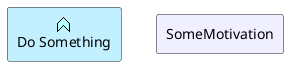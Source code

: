 {
  "sha1": "3ekq4vqivhdby8umihgb4issts8znqa",
  "insertion": {
    "when": "2024-05-30T20:48:20.246Z",
    "user": "plantuml@gmail.com"
  }
}
@startuml
archimate #APPLICATION "Do Something" <<application-function>>
archimate #MOTIVATION  SomeMotivation
@enduml
